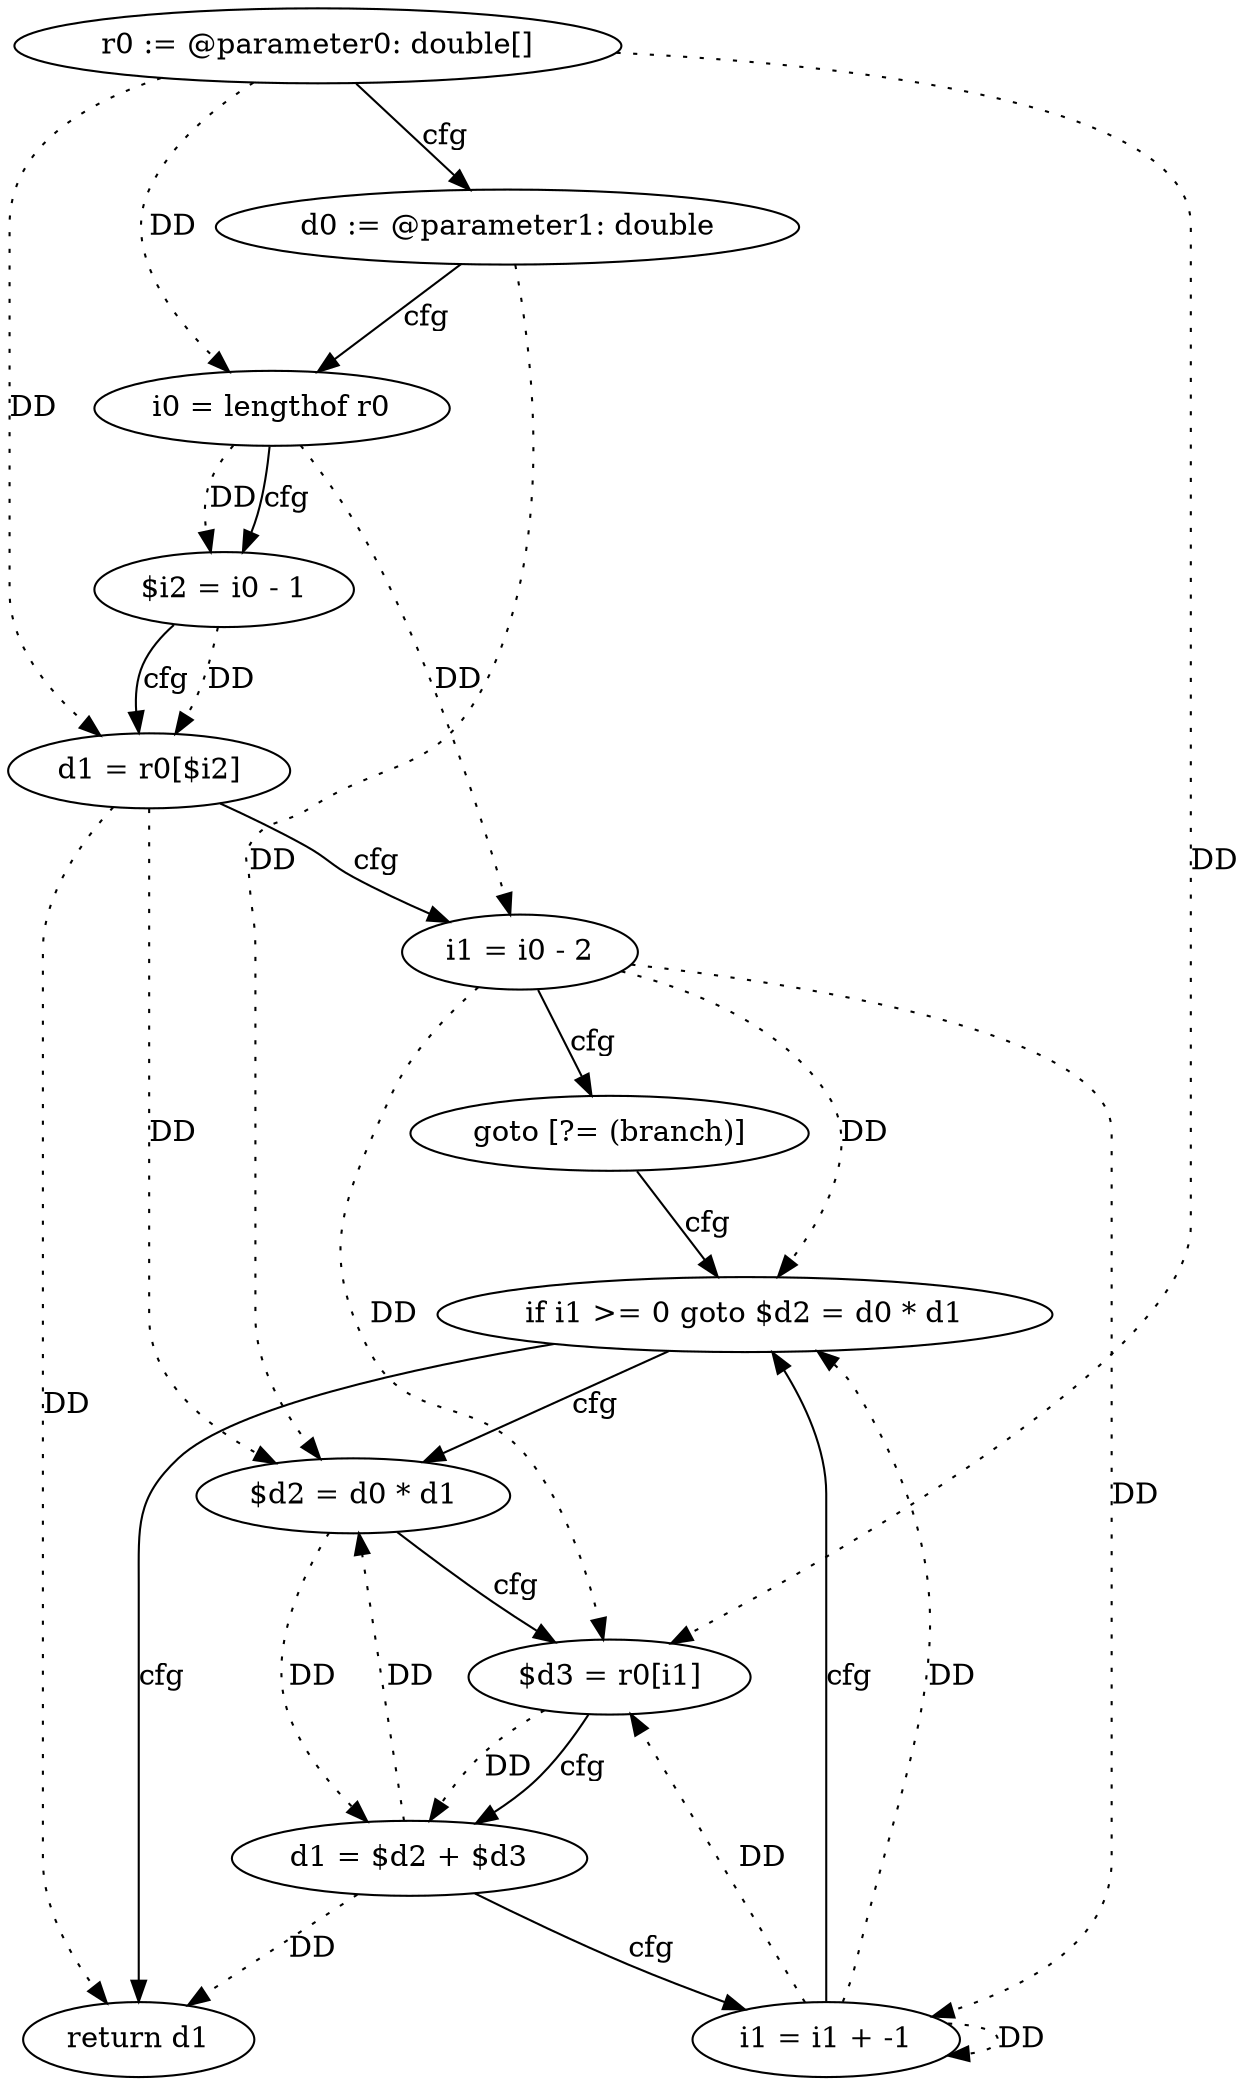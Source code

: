 digraph "evaluateHoners" {
    "0" [label="r0 := @parameter0: double[]",];
    "1" [label="d0 := @parameter1: double",];
    "2" [label="i0 = lengthof r0",];
    "3" [label="$i2 = i0 - 1",];
    "4" [label="d1 = r0[$i2]",];
    "5" [label="i1 = i0 - 2",];
    "6" [label="goto [?= (branch)]",];
    "7" [label="$d2 = d0 * d1",];
    "8" [label="$d3 = r0[i1]",];
    "9" [label="d1 = $d2 + $d3",];
    "10" [label="i1 = i1 + -1",];
    "11" [label="if i1 >= 0 goto $d2 = d0 * d1",];
    "12" [label="return d1",];
    "0"->"2" [label="DD",style=dotted,];
    "0"->"4" [label="DD",style=dotted,];
    "0"->"8" [label="DD",style=dotted,];
    "1"->"7" [label="DD",style=dotted,];
    "2"->"3" [label="DD",style=dotted,];
    "2"->"5" [label="DD",style=dotted,];
    "3"->"4" [label="DD",style=dotted,];
    "4"->"7" [label="DD",style=dotted,];
    "4"->"12" [label="DD",style=dotted,];
    "5"->"8" [label="DD",style=dotted,];
    "5"->"10" [label="DD",style=dotted,];
    "5"->"11" [label="DD",style=dotted,];
    "7"->"9" [label="DD",style=dotted,];
    "8"->"9" [label="DD",style=dotted,];
    "9"->"7" [label="DD",style=dotted,];
    "9"->"12" [label="DD",style=dotted,];
    "10"->"8" [label="DD",style=dotted,];
    "10"->"10" [label="DD",style=dotted,];
    "10"->"11" [label="DD",style=dotted,];
    "0"->"1" [label="cfg",];
    "1"->"2" [label="cfg",];
    "2"->"3" [label="cfg",];
    "3"->"4" [label="cfg",];
    "4"->"5" [label="cfg",];
    "5"->"6" [label="cfg",];
    "6"->"11" [label="cfg",];
    "7"->"8" [label="cfg",];
    "8"->"9" [label="cfg",];
    "9"->"10" [label="cfg",];
    "10"->"11" [label="cfg",];
    "11"->"12" [label="cfg",];
    "11"->"7" [label="cfg",];
}
